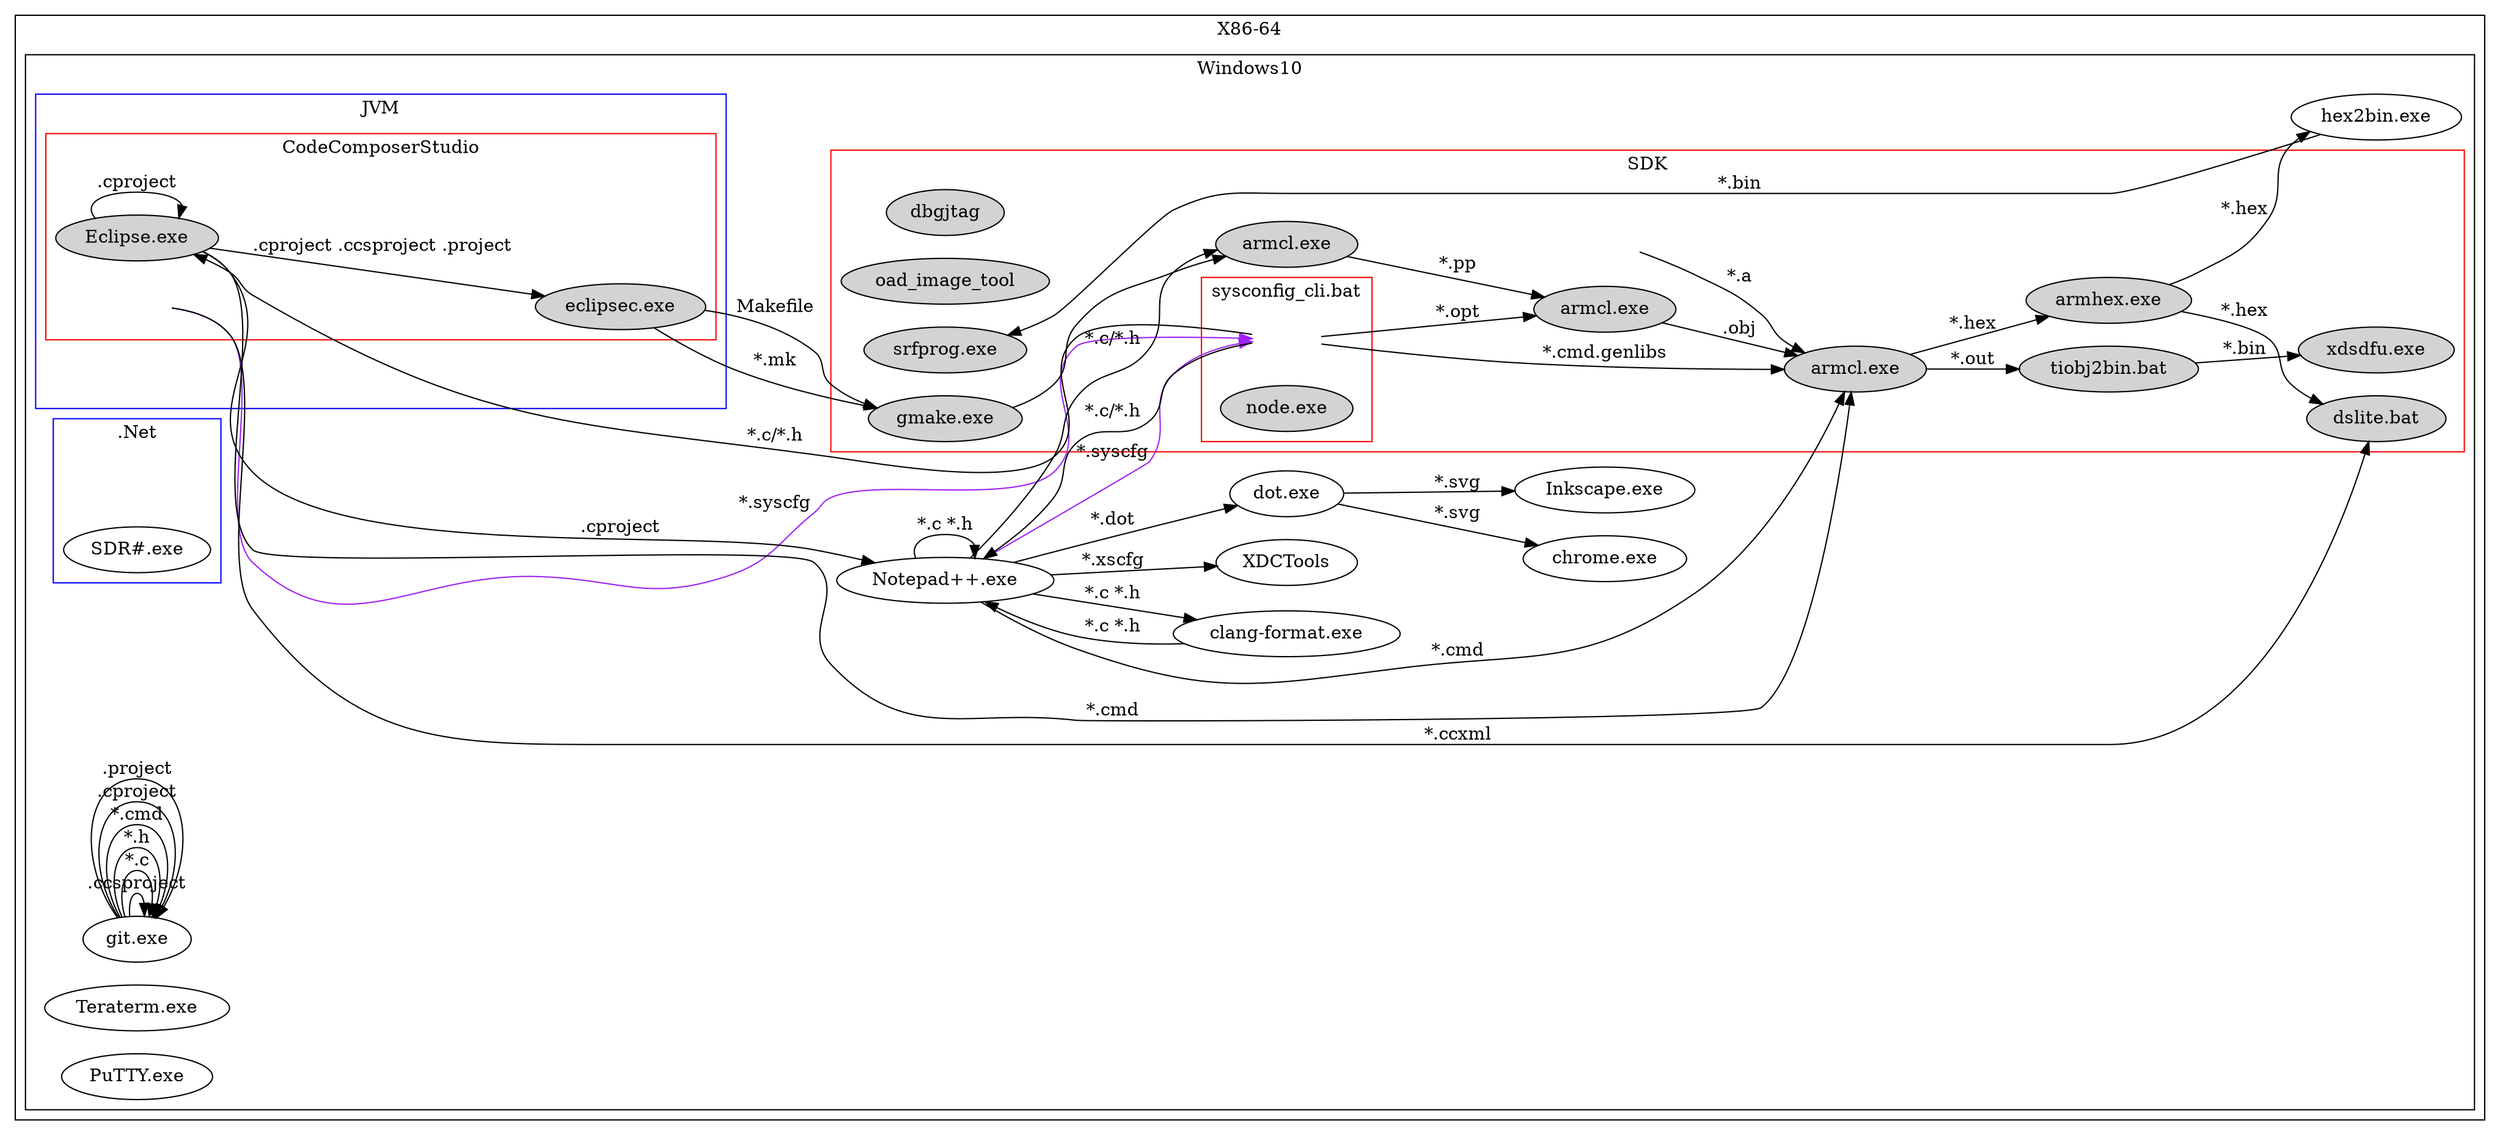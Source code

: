 digraph  graphname {
    rankdir=LR;
	subgraph clusterx86{
		label="X86-64"

    subgraph clusterWIN10  {
		label="Windows10"
		WIN10[shape="none"][style="invis"][label=""];
		XDCTools [label="XDCTools"];//TI RTOS Configuration
    	subgraph clusterJVM  {
    	   label="JVM"
		   /*node [style=filled];*/
		   color=blue
    	   JVM[shape="none"][style="invis"][label=""];
    	    subgraph clusterCSS  {
			   node [style=filled];
		       color=red
    	       label="CodeComposerStudio"
			   /*style=filled;*/
               /*color=red;*/
    	       CCS[shape="none"][style="invis"][label=""];
               Eclipse [label="Eclipse.exe"];
    		   eclipsec[label="eclipsec.exe"];
            }
        }
    	subgraph clusterDotNet  {
    	   label=".Net"
		   /*node [style=filled];*/
		   color=blue
    	   DotNet[shape="none"][style="invis"][label=""];
		   SDRSharp [label="SDR#.exe"];
        }
        GIT [label="git.exe"];
    	clangformat [label="clang-format.exe"];
        Notepadpp [label="Notepad++.exe"];
    	chrome [label="chrome.exe"];
    	Inkscape [label="Inkscape.exe"];
		Teraterm [label="Teraterm.exe"];
		putty [label="PuTTY.exe"];
    	dot [label="dot.exe"];
    	subgraph clusterSDK  {
			   node [style=filled];
		       color=red
    	       label="SDK"
    	       SDK[shape="none"][style="invis"][label=""];
		       dbgjtag
			   oad_image_tool
	           subgraph clusterSysConfigCli  {
		           label="sysconfig_cli.bat"
		           SysConfigCli[shape="none"][style="invis"][label=""];
		       	   node_exe[label="node.exe"];
		       }
		
    	       dslite [label="dslite.bat"];
    	       compiler[label="armcl.exe"];
    	       Linker [label="armcl.exe"];
    	       gmake[label="gmake.exe"]
    	       srfprog[label="srfprog.exe"];
    	       armhex[label="armhex.exe"];
               Preprocessor[label="armcl.exe"];
    		   tiobj2bin[label="tiobj2bin.bat"];
    		   xdsdfu[label="xdsdfu.exe"];
            }
		Notepadpp->SysConfigCli[label="*.syscfg" color=purple];
    	CCS->SysConfigCli [label="*.syscfg" color=purple];
		SysConfigCli->Notepadpp[label="*.c/*.h"];
		SysConfigCli->Eclipse[label="*.c/*.h"];
    	GIT->GIT[label=".ccsproject"];
    	GIT->GIT[label="*.c"];
		Notepadpp->XDCTools [label="*.xscfg"];
    	GIT->GIT[label="*.h"];
    	GIT->GIT[label="*.cmd"];
    	GIT->GIT[label=".cproject"];
    	GIT->GIT[label=".project"];
    
        Eclipse->eclipsec[label=".cproject .ccsproject .project"];
    	Preprocessor->compiler[label="*.pp"];
		SysConfigCli->compiler[label="*.opt"];
		SysConfigCli->Linker [label="*.cmd.genlibs"];
    	Notepadpp->Preprocessor[label="*.c/*.h"];
    	Eclipse->Linker[label="*.cmd"];
    	Notepadpp->Linker[label="*.cmd"];
    	compiler->Linker[label=".obj"];
    	SDK->Linker[label="*.a"];
    	hex2bin[label="hex2bin.exe"];
    	gmake->Preprocessor;
    	armhex->hex2bin[label="*.hex"];
    	Eclipse->Notepadpp[label=".cproject"];
        Eclipse->Eclipse [label=".cproject"];
        Notepadpp->Notepadpp[label="*.c *.h"];
        Notepadpp->clangformat[label="*.c *.h"];
    	clangformat->Notepadpp[label="*.c *.h"];
    	Notepadpp->dot[label="*.dot"];
    	Linker->armhex[label="*.hex"];
    	armhex->dslite[label="*.hex"];
    	CCS->dslite[label="*.ccxml"];
    	hex2bin->srfprog[label="*.bin"];
    	dot->chrome[label="*.svg"];
    	eclipsec->gmake[label="*.mk"];
    	eclipsec->gmake[label="Makefile"];
    	dot->Inkscape[label="*.svg"];
    	Linker->tiobj2bin[label="*.out"];
    	tiobj2bin->xdsdfu[label="*.bin"];
	//[label="*.xscfg"];
	}
	}
}
